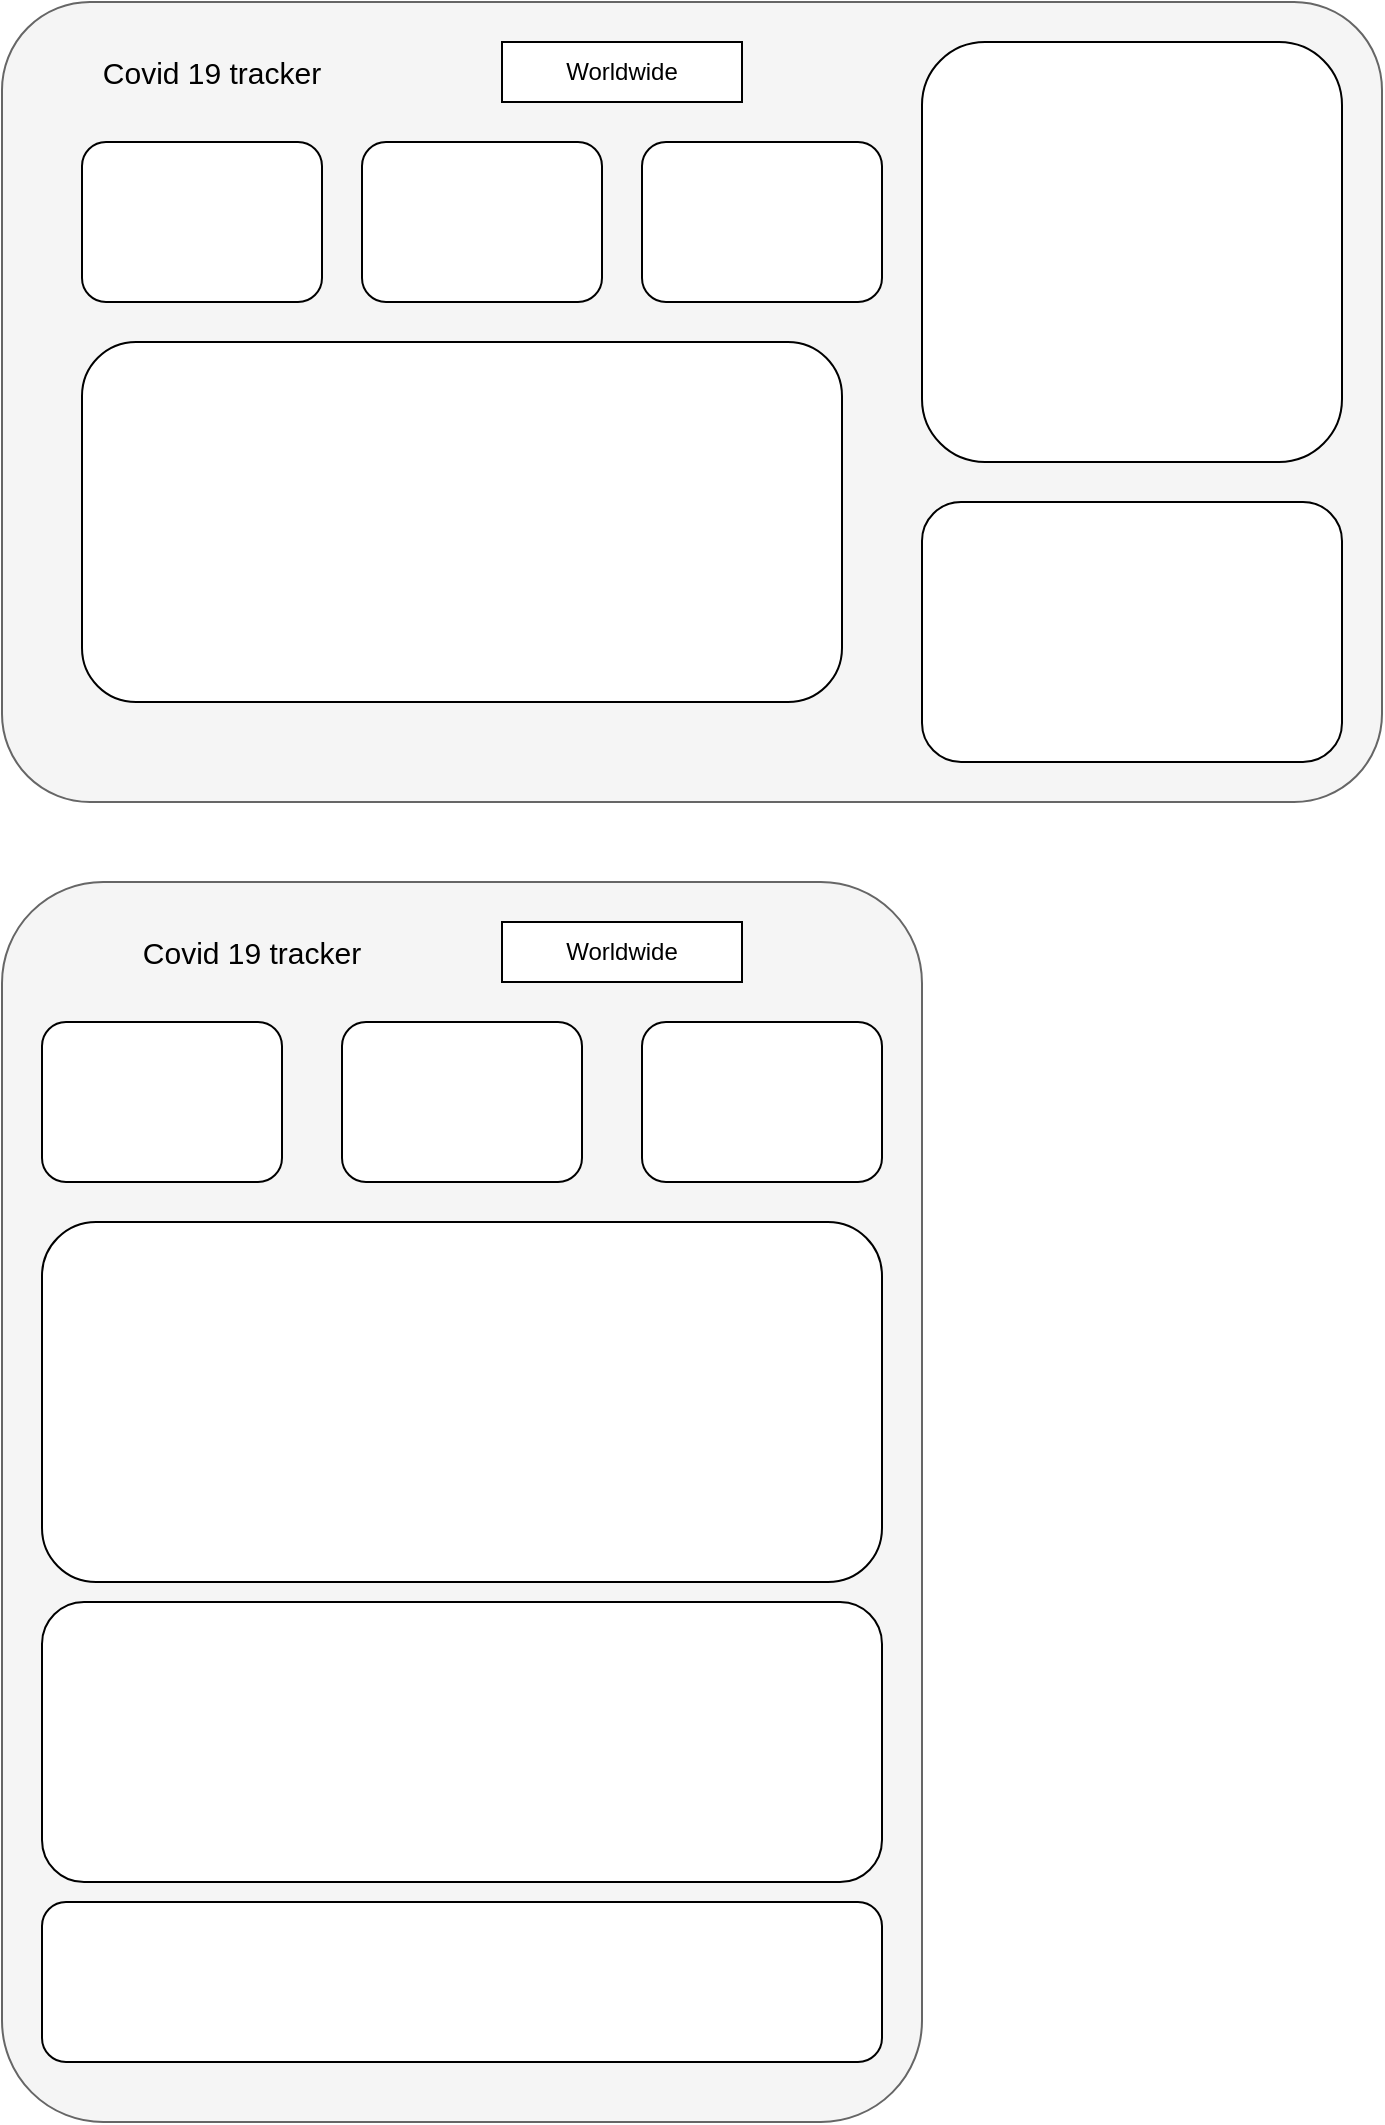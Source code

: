 <mxfile version="13.7.5" type="github">
  <diagram id="C5RBs43oDa-KdzZeNtuy" name="Page-1">
    <mxGraphModel dx="868" dy="521" grid="1" gridSize="10" guides="1" tooltips="1" connect="1" arrows="1" fold="1" page="1" pageScale="1" pageWidth="827" pageHeight="1169" math="0" shadow="0">
      <root>
        <mxCell id="WIyWlLk6GJQsqaUBKTNV-0" />
        <mxCell id="WIyWlLk6GJQsqaUBKTNV-1" parent="WIyWlLk6GJQsqaUBKTNV-0" />
        <mxCell id="Qu1M9BTKxta1RCZJTjAZ-0" value="" style="rounded=1;whiteSpace=wrap;html=1;arcSize=11;fillColor=#f5f5f5;strokeColor=#666666;fontColor=#333333;" parent="WIyWlLk6GJQsqaUBKTNV-1" vertex="1">
          <mxGeometry x="10" y="20" width="690" height="400" as="geometry" />
        </mxCell>
        <mxCell id="Qu1M9BTKxta1RCZJTjAZ-1" value="&lt;font style=&quot;font-size: 15px&quot;&gt;Covid 19 tracker&lt;/font&gt;" style="text;html=1;strokeColor=none;fillColor=none;align=center;verticalAlign=middle;whiteSpace=wrap;rounded=0;" parent="WIyWlLk6GJQsqaUBKTNV-1" vertex="1">
          <mxGeometry x="40" y="50" width="150" height="10" as="geometry" />
        </mxCell>
        <mxCell id="DoUJxfAcPTpv_2sH0gd5-0" value="" style="rounded=0;whiteSpace=wrap;html=1;" vertex="1" parent="WIyWlLk6GJQsqaUBKTNV-1">
          <mxGeometry x="260" y="40" width="120" height="30" as="geometry" />
        </mxCell>
        <mxCell id="DoUJxfAcPTpv_2sH0gd5-2" value="Worldwide" style="text;html=1;strokeColor=none;fillColor=none;align=center;verticalAlign=middle;whiteSpace=wrap;rounded=0;" vertex="1" parent="WIyWlLk6GJQsqaUBKTNV-1">
          <mxGeometry x="300" y="45" width="40" height="20" as="geometry" />
        </mxCell>
        <mxCell id="DoUJxfAcPTpv_2sH0gd5-3" value="" style="rounded=1;whiteSpace=wrap;html=1;" vertex="1" parent="WIyWlLk6GJQsqaUBKTNV-1">
          <mxGeometry x="50" y="90" width="120" height="80" as="geometry" />
        </mxCell>
        <mxCell id="DoUJxfAcPTpv_2sH0gd5-4" value="" style="rounded=1;whiteSpace=wrap;html=1;" vertex="1" parent="WIyWlLk6GJQsqaUBKTNV-1">
          <mxGeometry x="190" y="90" width="120" height="80" as="geometry" />
        </mxCell>
        <mxCell id="DoUJxfAcPTpv_2sH0gd5-5" value="" style="rounded=1;whiteSpace=wrap;html=1;" vertex="1" parent="WIyWlLk6GJQsqaUBKTNV-1">
          <mxGeometry x="330" y="90" width="120" height="80" as="geometry" />
        </mxCell>
        <mxCell id="DoUJxfAcPTpv_2sH0gd5-6" value="" style="rounded=1;whiteSpace=wrap;html=1;" vertex="1" parent="WIyWlLk6GJQsqaUBKTNV-1">
          <mxGeometry x="470" y="40" width="210" height="210" as="geometry" />
        </mxCell>
        <mxCell id="DoUJxfAcPTpv_2sH0gd5-7" value="" style="rounded=1;whiteSpace=wrap;html=1;" vertex="1" parent="WIyWlLk6GJQsqaUBKTNV-1">
          <mxGeometry x="470" y="270" width="210" height="130" as="geometry" />
        </mxCell>
        <mxCell id="DoUJxfAcPTpv_2sH0gd5-8" value="" style="rounded=1;whiteSpace=wrap;html=1;" vertex="1" parent="WIyWlLk6GJQsqaUBKTNV-1">
          <mxGeometry x="50" y="190" width="380" height="180" as="geometry" />
        </mxCell>
        <mxCell id="DoUJxfAcPTpv_2sH0gd5-9" value="" style="rounded=1;whiteSpace=wrap;html=1;arcSize=11;fillColor=#f5f5f5;strokeColor=#666666;fontColor=#333333;" vertex="1" parent="WIyWlLk6GJQsqaUBKTNV-1">
          <mxGeometry x="10" y="460" width="460" height="620" as="geometry" />
        </mxCell>
        <mxCell id="DoUJxfAcPTpv_2sH0gd5-10" value="&lt;font style=&quot;font-size: 15px&quot;&gt;Covid 19 tracker&lt;/font&gt;" style="text;html=1;strokeColor=none;fillColor=none;align=center;verticalAlign=middle;whiteSpace=wrap;rounded=0;" vertex="1" parent="WIyWlLk6GJQsqaUBKTNV-1">
          <mxGeometry x="60" y="490" width="150" height="10" as="geometry" />
        </mxCell>
        <mxCell id="DoUJxfAcPTpv_2sH0gd5-11" value="" style="rounded=0;whiteSpace=wrap;html=1;" vertex="1" parent="WIyWlLk6GJQsqaUBKTNV-1">
          <mxGeometry x="260" y="480" width="120" height="30" as="geometry" />
        </mxCell>
        <mxCell id="DoUJxfAcPTpv_2sH0gd5-12" value="Worldwide" style="text;html=1;strokeColor=none;fillColor=none;align=center;verticalAlign=middle;whiteSpace=wrap;rounded=0;" vertex="1" parent="WIyWlLk6GJQsqaUBKTNV-1">
          <mxGeometry x="300" y="485" width="40" height="20" as="geometry" />
        </mxCell>
        <mxCell id="DoUJxfAcPTpv_2sH0gd5-13" value="" style="rounded=1;whiteSpace=wrap;html=1;" vertex="1" parent="WIyWlLk6GJQsqaUBKTNV-1">
          <mxGeometry x="30" y="530" width="120" height="80" as="geometry" />
        </mxCell>
        <mxCell id="DoUJxfAcPTpv_2sH0gd5-14" value="" style="rounded=1;whiteSpace=wrap;html=1;" vertex="1" parent="WIyWlLk6GJQsqaUBKTNV-1">
          <mxGeometry x="180" y="530" width="120" height="80" as="geometry" />
        </mxCell>
        <mxCell id="DoUJxfAcPTpv_2sH0gd5-15" value="" style="rounded=1;whiteSpace=wrap;html=1;" vertex="1" parent="WIyWlLk6GJQsqaUBKTNV-1">
          <mxGeometry x="330" y="530" width="120" height="80" as="geometry" />
        </mxCell>
        <mxCell id="DoUJxfAcPTpv_2sH0gd5-16" value="" style="rounded=1;whiteSpace=wrap;html=1;" vertex="1" parent="WIyWlLk6GJQsqaUBKTNV-1">
          <mxGeometry x="30" y="820" width="420" height="140" as="geometry" />
        </mxCell>
        <mxCell id="DoUJxfAcPTpv_2sH0gd5-17" value="" style="rounded=1;whiteSpace=wrap;html=1;" vertex="1" parent="WIyWlLk6GJQsqaUBKTNV-1">
          <mxGeometry x="30" y="970" width="420" height="80" as="geometry" />
        </mxCell>
        <mxCell id="DoUJxfAcPTpv_2sH0gd5-18" value="" style="rounded=1;whiteSpace=wrap;html=1;" vertex="1" parent="WIyWlLk6GJQsqaUBKTNV-1">
          <mxGeometry x="30" y="630" width="420" height="180" as="geometry" />
        </mxCell>
      </root>
    </mxGraphModel>
  </diagram>
</mxfile>

